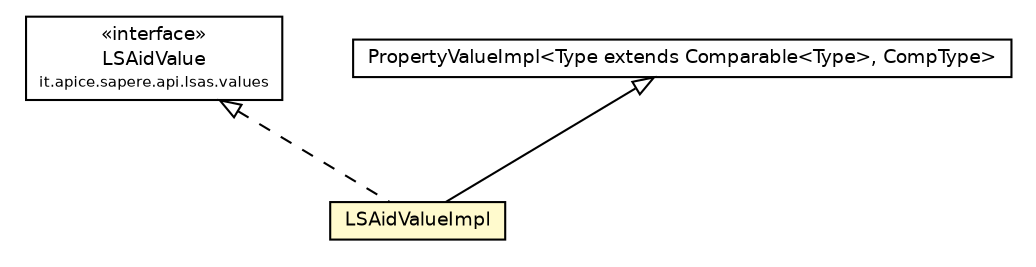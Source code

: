 #!/usr/local/bin/dot
#
# Class diagram 
# Generated by UmlGraph version 4.4 (http://www.spinellis.gr/sw/umlgraph)
#

digraph G {
	edge [fontname="Helvetica",fontsize=10,labelfontname="Helvetica",labelfontsize=10];
	node [fontname="Helvetica",fontsize=10,shape=plaintext];
	// it.apice.sapere.api.lsas.values.LSAidValue
	c63156 [label=<<table border="0" cellborder="1" cellspacing="0" cellpadding="2" port="p" href="../LSAidValue.html">
		<tr><td><table border="0" cellspacing="0" cellpadding="1">
			<tr><td> &laquo;interface&raquo; </td></tr>
			<tr><td> LSAidValue </td></tr>
			<tr><td><font point-size="7.0"> it.apice.sapere.api.lsas.values </font></td></tr>
		</table></td></tr>
		</table>>, fontname="Helvetica", fontcolor="black", fontsize=9.0];
	// it.apice.sapere.api.lsas.values.impl.PropertyValueImpl<Type extends java.lang.Comparable<Type>, CompType>
	c63248 [label=<<table border="0" cellborder="1" cellspacing="0" cellpadding="2" port="p" href="./PropertyValueImpl.html">
		<tr><td><table border="0" cellspacing="0" cellpadding="1">
			<tr><td> PropertyValueImpl&lt;Type extends Comparable&lt;Type&gt;, CompType&gt; </td></tr>
		</table></td></tr>
		</table>>, fontname="Helvetica", fontcolor="black", fontsize=9.0];
	// it.apice.sapere.api.lsas.values.impl.LSAidValueImpl
	c63249 [label=<<table border="0" cellborder="1" cellspacing="0" cellpadding="2" port="p" bgcolor="lemonChiffon" href="./LSAidValueImpl.html">
		<tr><td><table border="0" cellspacing="0" cellpadding="1">
			<tr><td> LSAidValueImpl </td></tr>
		</table></td></tr>
		</table>>, fontname="Helvetica", fontcolor="black", fontsize=9.0];
	//it.apice.sapere.api.lsas.values.impl.LSAidValueImpl extends it.apice.sapere.api.lsas.values.impl.PropertyValueImpl<it.apice.sapere.api.lsas.LSAid, it.apice.sapere.api.lsas.values.LSAidValue>
	c63248:p -> c63249:p [dir=back,arrowtail=empty];
	//it.apice.sapere.api.lsas.values.impl.LSAidValueImpl implements it.apice.sapere.api.lsas.values.LSAidValue
	c63156:p -> c63249:p [dir=back,arrowtail=empty,style=dashed];
}


